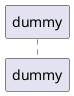 {
  "sha1": "gsy0xyulchp6npgsu6siirfkm7j3p5",
  "insertion": {
    "when": "2024-06-01T09:03:08.310Z",
    "user": "plantuml@gmail.com"
  }
}
@startuml
participant dummy
participant dummy
@enduml
